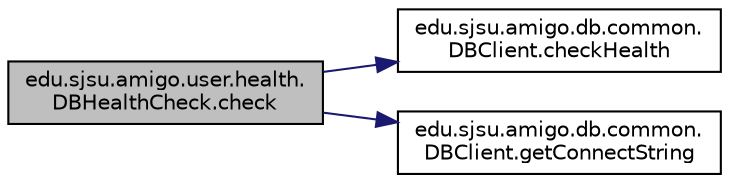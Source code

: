 digraph "edu.sjsu.amigo.user.health.DBHealthCheck.check"
{
  edge [fontname="Helvetica",fontsize="10",labelfontname="Helvetica",labelfontsize="10"];
  node [fontname="Helvetica",fontsize="10",shape=record];
  rankdir="LR";
  Node2 [label="edu.sjsu.amigo.user.health.\lDBHealthCheck.check",height=0.2,width=0.4,color="black", fillcolor="grey75", style="filled", fontcolor="black"];
  Node2 -> Node3 [color="midnightblue",fontsize="10",style="solid"];
  Node3 [label="edu.sjsu.amigo.db.common.\lDBClient.checkHealth",height=0.2,width=0.4,color="black", fillcolor="white", style="filled",URL="$interfaceedu_1_1sjsu_1_1amigo_1_1db_1_1common_1_1_d_b_client.html#af6387539a42d236e515d04bdf32e171d"];
  Node2 -> Node4 [color="midnightblue",fontsize="10",style="solid"];
  Node4 [label="edu.sjsu.amigo.db.common.\lDBClient.getConnectString",height=0.2,width=0.4,color="black", fillcolor="white", style="filled",URL="$interfaceedu_1_1sjsu_1_1amigo_1_1db_1_1common_1_1_d_b_client.html#ad69072c1ef72bd58d7f6ce71050c4c8f"];
}
